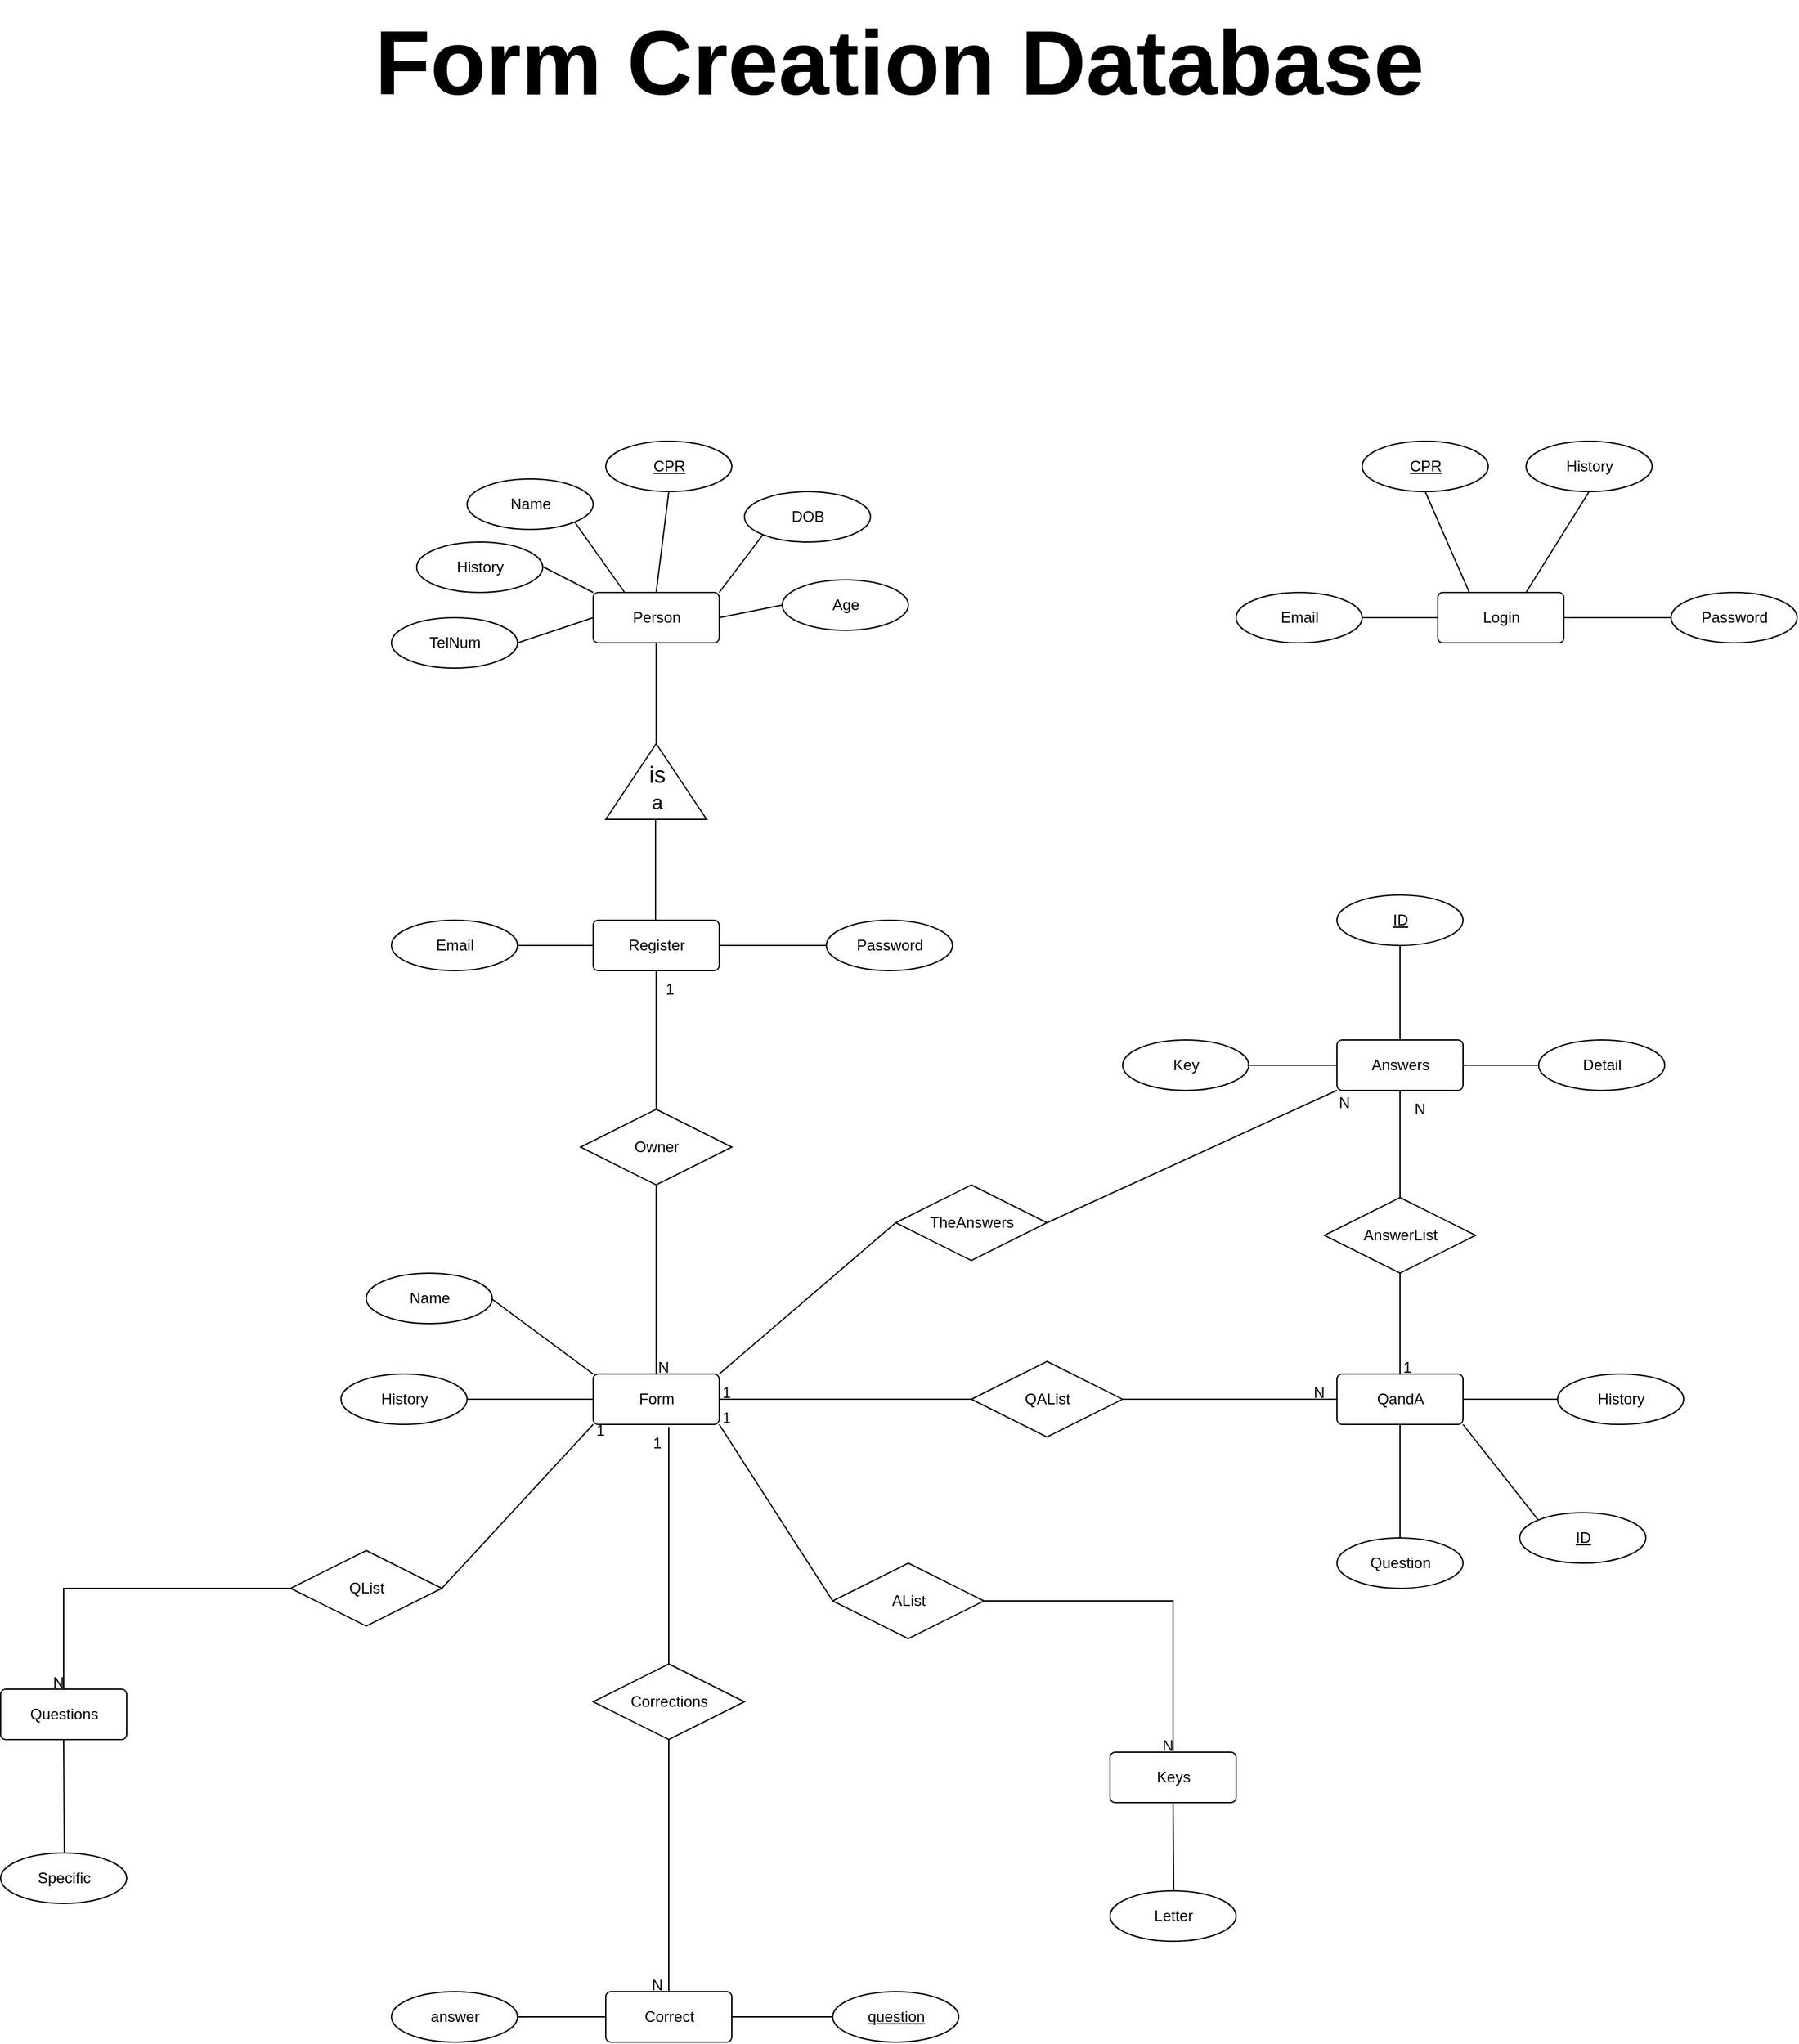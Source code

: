 <mxfile version="25.0.1">
  <diagram name="Page-1" id="txDZSW4YmTm9a8Lu6rOX">
    <mxGraphModel dx="2444" dy="735" grid="1" gridSize="10" guides="1" tooltips="1" connect="1" arrows="1" fold="1" page="1" pageScale="1" pageWidth="850" pageHeight="1100" math="0" shadow="0">
      <root>
        <mxCell id="0" />
        <mxCell id="1" parent="0" />
        <mxCell id="4LPt7A7u2BAdctlP4rSh-1" value="Person" style="rounded=1;arcSize=10;whiteSpace=wrap;html=1;align=center;" vertex="1" parent="1">
          <mxGeometry x="217.5" y="510" width="100" height="40" as="geometry" />
        </mxCell>
        <mxCell id="4LPt7A7u2BAdctlP4rSh-3" value="Name" style="ellipse;whiteSpace=wrap;html=1;align=center;" vertex="1" parent="1">
          <mxGeometry x="117.5" y="420" width="100" height="40" as="geometry" />
        </mxCell>
        <mxCell id="4LPt7A7u2BAdctlP4rSh-5" value="CPR" style="ellipse;whiteSpace=wrap;html=1;align=center;fontStyle=4;" vertex="1" parent="1">
          <mxGeometry x="227.5" y="390" width="100" height="40" as="geometry" />
        </mxCell>
        <mxCell id="4LPt7A7u2BAdctlP4rSh-6" value="History" style="ellipse;whiteSpace=wrap;html=1;align=center;" vertex="1" parent="1">
          <mxGeometry x="77.5" y="470" width="100" height="40" as="geometry" />
        </mxCell>
        <mxCell id="4LPt7A7u2BAdctlP4rSh-7" value="TelNum" style="ellipse;whiteSpace=wrap;html=1;align=center;" vertex="1" parent="1">
          <mxGeometry x="57.5" y="530" width="100" height="40" as="geometry" />
        </mxCell>
        <mxCell id="4LPt7A7u2BAdctlP4rSh-8" value="Age" style="ellipse;whiteSpace=wrap;html=1;align=center;" vertex="1" parent="1">
          <mxGeometry x="367.5" y="500" width="100" height="40" as="geometry" />
        </mxCell>
        <mxCell id="4LPt7A7u2BAdctlP4rSh-9" value="DOB" style="ellipse;whiteSpace=wrap;html=1;align=center;" vertex="1" parent="1">
          <mxGeometry x="337.5" y="430" width="100" height="40" as="geometry" />
        </mxCell>
        <mxCell id="4LPt7A7u2BAdctlP4rSh-13" value="" style="endArrow=none;html=1;rounded=0;entryX=0;entryY=0;entryDx=0;entryDy=0;" edge="1" parent="1" target="4LPt7A7u2BAdctlP4rSh-1">
          <mxGeometry relative="1" as="geometry">
            <mxPoint x="177.5" y="489.5" as="sourcePoint" />
            <mxPoint x="337.5" y="489.5" as="targetPoint" />
          </mxGeometry>
        </mxCell>
        <mxCell id="4LPt7A7u2BAdctlP4rSh-14" value="" style="endArrow=none;html=1;rounded=0;entryX=0;entryY=0.5;entryDx=0;entryDy=0;exitX=1;exitY=0.5;exitDx=0;exitDy=0;" edge="1" parent="1" source="4LPt7A7u2BAdctlP4rSh-7" target="4LPt7A7u2BAdctlP4rSh-1">
          <mxGeometry relative="1" as="geometry">
            <mxPoint x="187.5" y="499.5" as="sourcePoint" />
            <mxPoint x="227.5" y="520" as="targetPoint" />
          </mxGeometry>
        </mxCell>
        <mxCell id="4LPt7A7u2BAdctlP4rSh-15" value="" style="endArrow=none;html=1;rounded=0;entryX=0.25;entryY=0;entryDx=0;entryDy=0;exitX=1;exitY=1;exitDx=0;exitDy=0;" edge="1" parent="1" source="4LPt7A7u2BAdctlP4rSh-3" target="4LPt7A7u2BAdctlP4rSh-1">
          <mxGeometry relative="1" as="geometry">
            <mxPoint x="197.5" y="509.5" as="sourcePoint" />
            <mxPoint x="237.5" y="530" as="targetPoint" />
          </mxGeometry>
        </mxCell>
        <mxCell id="4LPt7A7u2BAdctlP4rSh-16" value="" style="endArrow=none;html=1;rounded=0;entryX=0.5;entryY=0;entryDx=0;entryDy=0;exitX=0.5;exitY=1;exitDx=0;exitDy=0;" edge="1" parent="1" source="4LPt7A7u2BAdctlP4rSh-5" target="4LPt7A7u2BAdctlP4rSh-1">
          <mxGeometry relative="1" as="geometry">
            <mxPoint x="207.5" y="519.5" as="sourcePoint" />
            <mxPoint x="247.5" y="540" as="targetPoint" />
          </mxGeometry>
        </mxCell>
        <mxCell id="4LPt7A7u2BAdctlP4rSh-17" value="" style="endArrow=none;html=1;rounded=0;entryX=1;entryY=0;entryDx=0;entryDy=0;exitX=0;exitY=1;exitDx=0;exitDy=0;" edge="1" parent="1" source="4LPt7A7u2BAdctlP4rSh-9" target="4LPt7A7u2BAdctlP4rSh-1">
          <mxGeometry relative="1" as="geometry">
            <mxPoint x="217.5" y="529.5" as="sourcePoint" />
            <mxPoint x="257.5" y="550" as="targetPoint" />
          </mxGeometry>
        </mxCell>
        <mxCell id="4LPt7A7u2BAdctlP4rSh-18" value="" style="endArrow=none;html=1;rounded=0;entryX=1;entryY=0.5;entryDx=0;entryDy=0;exitX=0;exitY=0.5;exitDx=0;exitDy=0;" edge="1" parent="1" source="4LPt7A7u2BAdctlP4rSh-8" target="4LPt7A7u2BAdctlP4rSh-1">
          <mxGeometry relative="1" as="geometry">
            <mxPoint x="227.5" y="539.5" as="sourcePoint" />
            <mxPoint x="267.5" y="560" as="targetPoint" />
          </mxGeometry>
        </mxCell>
        <mxCell id="4LPt7A7u2BAdctlP4rSh-19" value="" style="triangle;whiteSpace=wrap;html=1;rotation=-90;" vertex="1" parent="1">
          <mxGeometry x="237.5" y="620" width="60" height="80" as="geometry" />
        </mxCell>
        <mxCell id="4LPt7A7u2BAdctlP4rSh-20" value="&lt;font style=&quot;font-size: 18px;&quot;&gt;is&lt;/font&gt;&lt;div&gt;&lt;font size=&quot;3&quot;&gt;a&lt;/font&gt;&lt;/div&gt;" style="text;html=1;align=center;verticalAlign=middle;resizable=0;points=[];autosize=1;strokeColor=none;fillColor=none;" vertex="1" parent="1">
          <mxGeometry x="247.5" y="640" width="40" height="50" as="geometry" />
        </mxCell>
        <mxCell id="4LPt7A7u2BAdctlP4rSh-21" value="" style="endArrow=none;html=1;rounded=0;entryX=0.5;entryY=1;entryDx=0;entryDy=0;" edge="1" parent="1" target="4LPt7A7u2BAdctlP4rSh-1">
          <mxGeometry width="50" height="50" relative="1" as="geometry">
            <mxPoint x="267.5" y="630" as="sourcePoint" />
            <mxPoint x="317.5" y="580" as="targetPoint" />
          </mxGeometry>
        </mxCell>
        <mxCell id="4LPt7A7u2BAdctlP4rSh-22" value="" style="endArrow=none;html=1;rounded=0;entryX=0.5;entryY=1;entryDx=0;entryDy=0;" edge="1" parent="1">
          <mxGeometry width="50" height="50" relative="1" as="geometry">
            <mxPoint x="267" y="770" as="sourcePoint" />
            <mxPoint x="267" y="690" as="targetPoint" />
          </mxGeometry>
        </mxCell>
        <mxCell id="4LPt7A7u2BAdctlP4rSh-23" value="Register" style="rounded=1;arcSize=10;whiteSpace=wrap;html=1;align=center;" vertex="1" parent="1">
          <mxGeometry x="217.5" y="770" width="100" height="40" as="geometry" />
        </mxCell>
        <mxCell id="4LPt7A7u2BAdctlP4rSh-24" value="Password" style="ellipse;whiteSpace=wrap;html=1;align=center;" vertex="1" parent="1">
          <mxGeometry x="402.5" y="770" width="100" height="40" as="geometry" />
        </mxCell>
        <mxCell id="4LPt7A7u2BAdctlP4rSh-25" value="Email" style="ellipse;whiteSpace=wrap;html=1;align=center;" vertex="1" parent="1">
          <mxGeometry x="57.5" y="770" width="100" height="40" as="geometry" />
        </mxCell>
        <mxCell id="4LPt7A7u2BAdctlP4rSh-26" value="" style="endArrow=none;html=1;rounded=0;" edge="1" parent="1" target="4LPt7A7u2BAdctlP4rSh-24">
          <mxGeometry width="50" height="50" relative="1" as="geometry">
            <mxPoint x="317.5" y="790" as="sourcePoint" />
            <mxPoint x="367.5" y="740" as="targetPoint" />
          </mxGeometry>
        </mxCell>
        <mxCell id="4LPt7A7u2BAdctlP4rSh-27" value="" style="endArrow=none;html=1;rounded=0;entryX=0;entryY=0.5;entryDx=0;entryDy=0;" edge="1" parent="1" target="4LPt7A7u2BAdctlP4rSh-23">
          <mxGeometry width="50" height="50" relative="1" as="geometry">
            <mxPoint x="157.5" y="790" as="sourcePoint" />
            <mxPoint x="207.5" y="740" as="targetPoint" />
          </mxGeometry>
        </mxCell>
        <mxCell id="4LPt7A7u2BAdctlP4rSh-28" value="Login" style="rounded=1;arcSize=10;whiteSpace=wrap;html=1;align=center;" vertex="1" parent="1">
          <mxGeometry x="887.5" y="510" width="100" height="40" as="geometry" />
        </mxCell>
        <mxCell id="4LPt7A7u2BAdctlP4rSh-29" value="Password" style="ellipse;whiteSpace=wrap;html=1;align=center;" vertex="1" parent="1">
          <mxGeometry x="1072.5" y="510" width="100" height="40" as="geometry" />
        </mxCell>
        <mxCell id="4LPt7A7u2BAdctlP4rSh-30" value="Email" style="ellipse;whiteSpace=wrap;html=1;align=center;" vertex="1" parent="1">
          <mxGeometry x="727.5" y="510" width="100" height="40" as="geometry" />
        </mxCell>
        <mxCell id="4LPt7A7u2BAdctlP4rSh-31" value="" style="endArrow=none;html=1;rounded=0;" edge="1" parent="1" target="4LPt7A7u2BAdctlP4rSh-29">
          <mxGeometry width="50" height="50" relative="1" as="geometry">
            <mxPoint x="987.5" y="530" as="sourcePoint" />
            <mxPoint x="1037.5" y="480" as="targetPoint" />
          </mxGeometry>
        </mxCell>
        <mxCell id="4LPt7A7u2BAdctlP4rSh-32" value="" style="endArrow=none;html=1;rounded=0;entryX=0;entryY=0.5;entryDx=0;entryDy=0;" edge="1" parent="1" target="4LPt7A7u2BAdctlP4rSh-28">
          <mxGeometry width="50" height="50" relative="1" as="geometry">
            <mxPoint x="827.5" y="530" as="sourcePoint" />
            <mxPoint x="877.5" y="480" as="targetPoint" />
          </mxGeometry>
        </mxCell>
        <mxCell id="4LPt7A7u2BAdctlP4rSh-34" value="CPR" style="ellipse;whiteSpace=wrap;html=1;align=center;fontStyle=4;" vertex="1" parent="1">
          <mxGeometry x="827.5" y="390" width="100" height="40" as="geometry" />
        </mxCell>
        <mxCell id="4LPt7A7u2BAdctlP4rSh-35" value="" style="endArrow=none;html=1;rounded=0;entryX=0.5;entryY=1;entryDx=0;entryDy=0;exitX=0.25;exitY=0;exitDx=0;exitDy=0;" edge="1" parent="1" source="4LPt7A7u2BAdctlP4rSh-28" target="4LPt7A7u2BAdctlP4rSh-34">
          <mxGeometry width="50" height="50" relative="1" as="geometry">
            <mxPoint x="937.5" y="510" as="sourcePoint" />
            <mxPoint x="987.5" y="460" as="targetPoint" />
          </mxGeometry>
        </mxCell>
        <mxCell id="4LPt7A7u2BAdctlP4rSh-36" value="History" style="ellipse;whiteSpace=wrap;html=1;align=center;" vertex="1" parent="1">
          <mxGeometry x="957.5" y="390" width="100" height="40" as="geometry" />
        </mxCell>
        <mxCell id="4LPt7A7u2BAdctlP4rSh-37" value="" style="endArrow=none;html=1;rounded=0;entryX=0.5;entryY=1;entryDx=0;entryDy=0;" edge="1" parent="1" target="4LPt7A7u2BAdctlP4rSh-36">
          <mxGeometry width="50" height="50" relative="1" as="geometry">
            <mxPoint x="957.5" y="510" as="sourcePoint" />
            <mxPoint x="1007.5" y="460" as="targetPoint" />
          </mxGeometry>
        </mxCell>
        <mxCell id="4LPt7A7u2BAdctlP4rSh-38" value="Answers" style="rounded=1;arcSize=10;whiteSpace=wrap;html=1;align=center;" vertex="1" parent="1">
          <mxGeometry x="807.5" y="865" width="100" height="40" as="geometry" />
        </mxCell>
        <mxCell id="4LPt7A7u2BAdctlP4rSh-40" value="Detail" style="ellipse;whiteSpace=wrap;html=1;align=center;" vertex="1" parent="1">
          <mxGeometry x="967.5" y="865" width="100" height="40" as="geometry" />
        </mxCell>
        <mxCell id="4LPt7A7u2BAdctlP4rSh-41" value="Key" style="ellipse;whiteSpace=wrap;html=1;align=center;" vertex="1" parent="1">
          <mxGeometry x="637.5" y="865" width="100" height="40" as="geometry" />
        </mxCell>
        <mxCell id="4LPt7A7u2BAdctlP4rSh-42" value="ID" style="ellipse;whiteSpace=wrap;html=1;align=center;fontStyle=4;" vertex="1" parent="1">
          <mxGeometry x="807.5" y="750" width="100" height="40" as="geometry" />
        </mxCell>
        <mxCell id="4LPt7A7u2BAdctlP4rSh-43" value="" style="endArrow=none;html=1;rounded=0;entryX=0.5;entryY=1;entryDx=0;entryDy=0;exitX=0.5;exitY=0;exitDx=0;exitDy=0;" edge="1" parent="1" source="4LPt7A7u2BAdctlP4rSh-38" target="4LPt7A7u2BAdctlP4rSh-42">
          <mxGeometry width="50" height="50" relative="1" as="geometry">
            <mxPoint x="852.5" y="865" as="sourcePoint" />
            <mxPoint x="902.5" y="815" as="targetPoint" />
          </mxGeometry>
        </mxCell>
        <mxCell id="4LPt7A7u2BAdctlP4rSh-44" value="" style="endArrow=none;html=1;rounded=0;entryX=0;entryY=0.5;entryDx=0;entryDy=0;exitX=0.5;exitY=0;exitDx=0;exitDy=0;" edge="1" parent="1" target="4LPt7A7u2BAdctlP4rSh-38">
          <mxGeometry width="50" height="50" relative="1" as="geometry">
            <mxPoint x="736.5" y="885" as="sourcePoint" />
            <mxPoint x="736.5" y="810" as="targetPoint" />
          </mxGeometry>
        </mxCell>
        <mxCell id="4LPt7A7u2BAdctlP4rSh-45" value="" style="endArrow=none;html=1;rounded=0;entryX=0;entryY=0.5;entryDx=0;entryDy=0;exitX=0.5;exitY=0;exitDx=0;exitDy=0;" edge="1" parent="1" target="4LPt7A7u2BAdctlP4rSh-40">
          <mxGeometry width="50" height="50" relative="1" as="geometry">
            <mxPoint x="907.5" y="885" as="sourcePoint" />
            <mxPoint x="907.5" y="810" as="targetPoint" />
          </mxGeometry>
        </mxCell>
        <mxCell id="4LPt7A7u2BAdctlP4rSh-46" value="QandA" style="rounded=1;arcSize=10;whiteSpace=wrap;html=1;align=center;" vertex="1" parent="1">
          <mxGeometry x="807.5" y="1130" width="100" height="40" as="geometry" />
        </mxCell>
        <mxCell id="4LPt7A7u2BAdctlP4rSh-47" value="AnswerList" style="shape=rhombus;perimeter=rhombusPerimeter;whiteSpace=wrap;html=1;align=center;" vertex="1" parent="1">
          <mxGeometry x="797.5" y="990" width="120" height="60" as="geometry" />
        </mxCell>
        <mxCell id="4LPt7A7u2BAdctlP4rSh-48" value="" style="endArrow=none;html=1;rounded=0;entryX=0.5;entryY=1;entryDx=0;entryDy=0;exitX=0.5;exitY=0;exitDx=0;exitDy=0;" edge="1" parent="1" source="4LPt7A7u2BAdctlP4rSh-47" target="4LPt7A7u2BAdctlP4rSh-38">
          <mxGeometry width="50" height="50" relative="1" as="geometry">
            <mxPoint x="857" y="985" as="sourcePoint" />
            <mxPoint x="857" y="910" as="targetPoint" />
          </mxGeometry>
        </mxCell>
        <mxCell id="4LPt7A7u2BAdctlP4rSh-49" value="" style="endArrow=none;html=1;rounded=0;entryX=0.5;entryY=1;entryDx=0;entryDy=0;exitX=0.5;exitY=0;exitDx=0;exitDy=0;" edge="1" parent="1" source="4LPt7A7u2BAdctlP4rSh-46" target="4LPt7A7u2BAdctlP4rSh-47">
          <mxGeometry width="50" height="50" relative="1" as="geometry">
            <mxPoint x="857" y="1130" as="sourcePoint" />
            <mxPoint x="857" y="1055" as="targetPoint" />
          </mxGeometry>
        </mxCell>
        <mxCell id="4LPt7A7u2BAdctlP4rSh-50" value="Question" style="ellipse;whiteSpace=wrap;html=1;align=center;" vertex="1" parent="1">
          <mxGeometry x="807.5" y="1260" width="100" height="40" as="geometry" />
        </mxCell>
        <mxCell id="4LPt7A7u2BAdctlP4rSh-51" value="History" style="ellipse;whiteSpace=wrap;html=1;align=center;" vertex="1" parent="1">
          <mxGeometry x="982.5" y="1130" width="100" height="40" as="geometry" />
        </mxCell>
        <mxCell id="4LPt7A7u2BAdctlP4rSh-53" value="ID" style="ellipse;whiteSpace=wrap;html=1;align=center;fontStyle=4;" vertex="1" parent="1">
          <mxGeometry x="952.5" y="1240" width="100" height="40" as="geometry" />
        </mxCell>
        <mxCell id="4LPt7A7u2BAdctlP4rSh-54" value="" style="endArrow=none;html=1;rounded=0;entryX=0.5;entryY=1;entryDx=0;entryDy=0;exitX=0.5;exitY=0;exitDx=0;exitDy=0;" edge="1" parent="1" source="4LPt7A7u2BAdctlP4rSh-50" target="4LPt7A7u2BAdctlP4rSh-46">
          <mxGeometry width="50" height="50" relative="1" as="geometry">
            <mxPoint x="857" y="1245" as="sourcePoint" />
            <mxPoint x="857" y="1170" as="targetPoint" />
          </mxGeometry>
        </mxCell>
        <mxCell id="4LPt7A7u2BAdctlP4rSh-55" value="" style="endArrow=none;html=1;rounded=0;entryX=0;entryY=0.5;entryDx=0;entryDy=0;exitX=1;exitY=0.5;exitDx=0;exitDy=0;" edge="1" parent="1" source="4LPt7A7u2BAdctlP4rSh-46" target="4LPt7A7u2BAdctlP4rSh-51">
          <mxGeometry width="50" height="50" relative="1" as="geometry">
            <mxPoint x="907.5" y="1155" as="sourcePoint" />
            <mxPoint x="907.5" y="1080" as="targetPoint" />
          </mxGeometry>
        </mxCell>
        <mxCell id="4LPt7A7u2BAdctlP4rSh-56" value="" style="endArrow=none;html=1;rounded=0;exitX=0;exitY=0;exitDx=0;exitDy=0;entryX=1;entryY=1;entryDx=0;entryDy=0;" edge="1" parent="1" source="4LPt7A7u2BAdctlP4rSh-53" target="4LPt7A7u2BAdctlP4rSh-46">
          <mxGeometry width="50" height="50" relative="1" as="geometry">
            <mxPoint x="906.5" y="1245" as="sourcePoint" />
            <mxPoint x="912.5" y="1170" as="targetPoint" />
          </mxGeometry>
        </mxCell>
        <mxCell id="4LPt7A7u2BAdctlP4rSh-57" value="Form" style="rounded=1;arcSize=10;whiteSpace=wrap;html=1;align=center;" vertex="1" parent="1">
          <mxGeometry x="217.5" y="1130" width="100" height="40" as="geometry" />
        </mxCell>
        <mxCell id="4LPt7A7u2BAdctlP4rSh-58" value="Owner" style="shape=rhombus;perimeter=rhombusPerimeter;whiteSpace=wrap;html=1;align=center;" vertex="1" parent="1">
          <mxGeometry x="207.5" y="920" width="120" height="60" as="geometry" />
        </mxCell>
        <mxCell id="4LPt7A7u2BAdctlP4rSh-59" value="" style="endArrow=none;html=1;rounded=0;entryX=0.5;entryY=1;entryDx=0;entryDy=0;" edge="1" parent="1" target="4LPt7A7u2BAdctlP4rSh-23">
          <mxGeometry width="50" height="50" relative="1" as="geometry">
            <mxPoint x="267.5" y="920" as="sourcePoint" />
            <mxPoint x="267" y="845" as="targetPoint" />
          </mxGeometry>
        </mxCell>
        <mxCell id="4LPt7A7u2BAdctlP4rSh-60" value="" style="endArrow=none;html=1;rounded=0;entryX=0.5;entryY=1;entryDx=0;entryDy=0;exitX=0.5;exitY=0;exitDx=0;exitDy=0;" edge="1" parent="1" source="4LPt7A7u2BAdctlP4rSh-57" target="4LPt7A7u2BAdctlP4rSh-58">
          <mxGeometry width="50" height="50" relative="1" as="geometry">
            <mxPoint x="267" y="1130" as="sourcePoint" />
            <mxPoint x="267" y="1055" as="targetPoint" />
          </mxGeometry>
        </mxCell>
        <mxCell id="4LPt7A7u2BAdctlP4rSh-61" value="History" style="ellipse;whiteSpace=wrap;html=1;align=center;" vertex="1" parent="1">
          <mxGeometry x="17.5" y="1130" width="100" height="40" as="geometry" />
        </mxCell>
        <mxCell id="4LPt7A7u2BAdctlP4rSh-62" value="Name" style="ellipse;whiteSpace=wrap;html=1;align=center;" vertex="1" parent="1">
          <mxGeometry x="37.5" y="1050" width="100" height="40" as="geometry" />
        </mxCell>
        <mxCell id="4LPt7A7u2BAdctlP4rSh-63" value="" style="endArrow=none;html=1;rounded=0;entryX=0.5;entryY=1;entryDx=0;entryDy=0;exitX=0;exitY=0;exitDx=0;exitDy=0;" edge="1" parent="1" source="4LPt7A7u2BAdctlP4rSh-57">
          <mxGeometry width="50" height="50" relative="1" as="geometry">
            <mxPoint x="136.5" y="1145" as="sourcePoint" />
            <mxPoint x="136.5" y="1070" as="targetPoint" />
          </mxGeometry>
        </mxCell>
        <mxCell id="4LPt7A7u2BAdctlP4rSh-64" value="" style="endArrow=none;html=1;rounded=0;entryX=0;entryY=0.5;entryDx=0;entryDy=0;exitX=1;exitY=0.5;exitDx=0;exitDy=0;" edge="1" parent="1" source="4LPt7A7u2BAdctlP4rSh-61" target="4LPt7A7u2BAdctlP4rSh-57">
          <mxGeometry width="50" height="50" relative="1" as="geometry">
            <mxPoint x="136.5" y="1195" as="sourcePoint" />
            <mxPoint x="136.5" y="1120" as="targetPoint" />
          </mxGeometry>
        </mxCell>
        <mxCell id="4LPt7A7u2BAdctlP4rSh-65" value="Correct" style="rounded=1;arcSize=10;whiteSpace=wrap;html=1;align=center;" vertex="1" parent="1">
          <mxGeometry x="227.5" y="1620" width="100" height="40" as="geometry" />
        </mxCell>
        <mxCell id="4LPt7A7u2BAdctlP4rSh-66" value="answer" style="ellipse;whiteSpace=wrap;html=1;align=center;" vertex="1" parent="1">
          <mxGeometry x="57.5" y="1620" width="100" height="40" as="geometry" />
        </mxCell>
        <mxCell id="4LPt7A7u2BAdctlP4rSh-67" value="question" style="ellipse;whiteSpace=wrap;html=1;align=center;fontStyle=4;" vertex="1" parent="1">
          <mxGeometry x="407.5" y="1620" width="100" height="40" as="geometry" />
        </mxCell>
        <mxCell id="4LPt7A7u2BAdctlP4rSh-68" value="" style="endArrow=none;html=1;rounded=0;exitX=0;exitY=0.5;exitDx=0;exitDy=0;" edge="1" parent="1" source="4LPt7A7u2BAdctlP4rSh-65">
          <mxGeometry width="50" height="50" relative="1" as="geometry">
            <mxPoint x="157.5" y="1715" as="sourcePoint" />
            <mxPoint x="157.5" y="1640" as="targetPoint" />
          </mxGeometry>
        </mxCell>
        <mxCell id="4LPt7A7u2BAdctlP4rSh-69" value="" style="endArrow=none;html=1;rounded=0;entryX=0;entryY=0.5;entryDx=0;entryDy=0;exitX=1;exitY=0.5;exitDx=0;exitDy=0;" edge="1" parent="1" source="4LPt7A7u2BAdctlP4rSh-65" target="4LPt7A7u2BAdctlP4rSh-67">
          <mxGeometry width="50" height="50" relative="1" as="geometry">
            <mxPoint x="327.5" y="1655" as="sourcePoint" />
            <mxPoint x="327.5" y="1580" as="targetPoint" />
          </mxGeometry>
        </mxCell>
        <mxCell id="4LPt7A7u2BAdctlP4rSh-70" value="Corrections" style="shape=rhombus;perimeter=rhombusPerimeter;whiteSpace=wrap;html=1;align=center;" vertex="1" parent="1">
          <mxGeometry x="217.5" y="1360" width="120" height="60" as="geometry" />
        </mxCell>
        <mxCell id="4LPt7A7u2BAdctlP4rSh-71" value="" style="endArrow=none;html=1;rounded=0;entryX=0.5;entryY=1;entryDx=0;entryDy=0;exitX=0.5;exitY=0;exitDx=0;exitDy=0;" edge="1" parent="1" source="4LPt7A7u2BAdctlP4rSh-65" target="4LPt7A7u2BAdctlP4rSh-70">
          <mxGeometry width="50" height="50" relative="1" as="geometry">
            <mxPoint x="282" y="1475" as="sourcePoint" />
            <mxPoint x="282" y="1400" as="targetPoint" />
          </mxGeometry>
        </mxCell>
        <mxCell id="4LPt7A7u2BAdctlP4rSh-72" value="" style="endArrow=none;html=1;rounded=0;entryX=0.6;entryY=1.05;entryDx=0;entryDy=0;entryPerimeter=0;exitX=0.5;exitY=0;exitDx=0;exitDy=0;" edge="1" parent="1" source="4LPt7A7u2BAdctlP4rSh-70" target="4LPt7A7u2BAdctlP4rSh-57">
          <mxGeometry width="50" height="50" relative="1" as="geometry">
            <mxPoint x="277.5" y="1330" as="sourcePoint" />
            <mxPoint x="327.5" y="1280" as="targetPoint" />
          </mxGeometry>
        </mxCell>
        <mxCell id="4LPt7A7u2BAdctlP4rSh-73" value="QAList" style="shape=rhombus;perimeter=rhombusPerimeter;whiteSpace=wrap;html=1;align=center;" vertex="1" parent="1">
          <mxGeometry x="517.5" y="1120" width="120" height="60" as="geometry" />
        </mxCell>
        <mxCell id="4LPt7A7u2BAdctlP4rSh-74" value="" style="endArrow=none;html=1;rounded=0;entryX=0;entryY=0.5;entryDx=0;entryDy=0;exitX=1;exitY=0.5;exitDx=0;exitDy=0;" edge="1" parent="1" source="4LPt7A7u2BAdctlP4rSh-57" target="4LPt7A7u2BAdctlP4rSh-73">
          <mxGeometry width="50" height="50" relative="1" as="geometry">
            <mxPoint x="316.5" y="1155" as="sourcePoint" />
            <mxPoint x="316.5" y="1080" as="targetPoint" />
          </mxGeometry>
        </mxCell>
        <mxCell id="4LPt7A7u2BAdctlP4rSh-75" value="" style="endArrow=none;html=1;rounded=0;entryX=0;entryY=0.5;entryDx=0;entryDy=0;exitX=1;exitY=0.5;exitDx=0;exitDy=0;" edge="1" parent="1" source="4LPt7A7u2BAdctlP4rSh-73" target="4LPt7A7u2BAdctlP4rSh-46">
          <mxGeometry width="50" height="50" relative="1" as="geometry">
            <mxPoint x="636.5" y="1155" as="sourcePoint" />
            <mxPoint x="636.5" y="1080" as="targetPoint" />
          </mxGeometry>
        </mxCell>
        <mxCell id="4LPt7A7u2BAdctlP4rSh-76" value="TheAnswers" style="shape=rhombus;perimeter=rhombusPerimeter;whiteSpace=wrap;html=1;align=center;" vertex="1" parent="1">
          <mxGeometry x="457.5" y="980" width="120" height="60" as="geometry" />
        </mxCell>
        <mxCell id="4LPt7A7u2BAdctlP4rSh-77" value="" style="endArrow=none;html=1;rounded=0;entryX=0;entryY=0.5;entryDx=0;entryDy=0;exitX=1;exitY=0;exitDx=0;exitDy=0;" edge="1" parent="1" source="4LPt7A7u2BAdctlP4rSh-57" target="4LPt7A7u2BAdctlP4rSh-76">
          <mxGeometry width="50" height="50" relative="1" as="geometry">
            <mxPoint x="317.5" y="1130" as="sourcePoint" />
            <mxPoint x="367.5" y="1080" as="targetPoint" />
          </mxGeometry>
        </mxCell>
        <mxCell id="4LPt7A7u2BAdctlP4rSh-78" value="" style="endArrow=none;html=1;rounded=0;entryX=0;entryY=1;entryDx=0;entryDy=0;exitX=1;exitY=0.5;exitDx=0;exitDy=0;" edge="1" parent="1" source="4LPt7A7u2BAdctlP4rSh-76" target="4LPt7A7u2BAdctlP4rSh-38">
          <mxGeometry width="50" height="50" relative="1" as="geometry">
            <mxPoint x="576.5" y="1015" as="sourcePoint" />
            <mxPoint x="576.5" y="940" as="targetPoint" />
          </mxGeometry>
        </mxCell>
        <mxCell id="4LPt7A7u2BAdctlP4rSh-79" value="Questions" style="rounded=1;arcSize=10;whiteSpace=wrap;html=1;align=center;" vertex="1" parent="1">
          <mxGeometry x="-252.5" y="1380" width="100" height="40" as="geometry" />
        </mxCell>
        <mxCell id="4LPt7A7u2BAdctlP4rSh-80" value="QList" style="shape=rhombus;perimeter=rhombusPerimeter;whiteSpace=wrap;html=1;align=center;" vertex="1" parent="1">
          <mxGeometry x="-22.5" y="1270" width="120" height="60" as="geometry" />
        </mxCell>
        <mxCell id="4LPt7A7u2BAdctlP4rSh-81" value="" style="endArrow=none;html=1;rounded=0;entryX=0;entryY=0.5;entryDx=0;entryDy=0;exitX=0.5;exitY=0;exitDx=0;exitDy=0;edgeStyle=orthogonalEdgeStyle;" edge="1" parent="1" source="4LPt7A7u2BAdctlP4rSh-79" target="4LPt7A7u2BAdctlP4rSh-80">
          <mxGeometry width="50" height="50" relative="1" as="geometry">
            <mxPoint x="-152.5" y="1375" as="sourcePoint" />
            <mxPoint x="-152.5" y="1300" as="targetPoint" />
          </mxGeometry>
        </mxCell>
        <mxCell id="4LPt7A7u2BAdctlP4rSh-82" value="" style="endArrow=none;html=1;rounded=0;entryX=0;entryY=1;entryDx=0;entryDy=0;exitX=1;exitY=0.5;exitDx=0;exitDy=0;" edge="1" parent="1" source="4LPt7A7u2BAdctlP4rSh-80" target="4LPt7A7u2BAdctlP4rSh-57">
          <mxGeometry width="50" height="50" relative="1" as="geometry">
            <mxPoint x="137.5" y="1300" as="sourcePoint" />
            <mxPoint x="97.5" y="1222.5" as="targetPoint" />
          </mxGeometry>
        </mxCell>
        <mxCell id="4LPt7A7u2BAdctlP4rSh-83" value="Keys" style="rounded=1;arcSize=10;whiteSpace=wrap;html=1;align=center;" vertex="1" parent="1">
          <mxGeometry x="627.5" y="1430" width="100" height="40" as="geometry" />
        </mxCell>
        <mxCell id="4LPt7A7u2BAdctlP4rSh-84" value="AList" style="shape=rhombus;perimeter=rhombusPerimeter;whiteSpace=wrap;html=1;align=center;" vertex="1" parent="1">
          <mxGeometry x="407.5" y="1280" width="120" height="60" as="geometry" />
        </mxCell>
        <mxCell id="4LPt7A7u2BAdctlP4rSh-85" value="" style="endArrow=none;html=1;rounded=0;entryX=1;entryY=1;entryDx=0;entryDy=0;" edge="1" parent="1" target="4LPt7A7u2BAdctlP4rSh-57">
          <mxGeometry width="50" height="50" relative="1" as="geometry">
            <mxPoint x="407.5" y="1310" as="sourcePoint" />
            <mxPoint x="407.5" y="1240" as="targetPoint" />
          </mxGeometry>
        </mxCell>
        <mxCell id="4LPt7A7u2BAdctlP4rSh-86" value="" style="endArrow=none;html=1;rounded=0;exitX=0.5;exitY=0;exitDx=0;exitDy=0;entryX=1;entryY=0.5;entryDx=0;entryDy=0;edgeStyle=orthogonalEdgeStyle;" edge="1" parent="1" source="4LPt7A7u2BAdctlP4rSh-83" target="4LPt7A7u2BAdctlP4rSh-84">
          <mxGeometry width="50" height="50" relative="1" as="geometry">
            <mxPoint x="527.5" y="1380" as="sourcePoint" />
            <mxPoint x="567.5" y="1340" as="targetPoint" />
          </mxGeometry>
        </mxCell>
        <mxCell id="4LPt7A7u2BAdctlP4rSh-87" value="N" style="text;html=1;align=center;verticalAlign=middle;resizable=0;points=[];autosize=1;strokeColor=none;fillColor=none;" vertex="1" parent="1">
          <mxGeometry x="797.5" y="900" width="30" height="30" as="geometry" />
        </mxCell>
        <mxCell id="4LPt7A7u2BAdctlP4rSh-88" value="N" style="text;html=1;align=center;verticalAlign=middle;resizable=0;points=[];autosize=1;strokeColor=none;fillColor=none;" vertex="1" parent="1">
          <mxGeometry x="857.5" y="905" width="30" height="30" as="geometry" />
        </mxCell>
        <mxCell id="4LPt7A7u2BAdctlP4rSh-89" value="N" style="text;html=1;align=center;verticalAlign=middle;resizable=0;points=[];autosize=1;strokeColor=none;fillColor=none;" vertex="1" parent="1">
          <mxGeometry x="-222.5" y="1360" width="30" height="30" as="geometry" />
        </mxCell>
        <mxCell id="4LPt7A7u2BAdctlP4rSh-90" value="N" style="text;html=1;align=center;verticalAlign=middle;resizable=0;points=[];autosize=1;strokeColor=none;fillColor=none;" vertex="1" parent="1">
          <mxGeometry x="657.5" y="1410" width="30" height="30" as="geometry" />
        </mxCell>
        <mxCell id="4LPt7A7u2BAdctlP4rSh-91" value="N" style="text;html=1;align=center;verticalAlign=middle;resizable=0;points=[];autosize=1;strokeColor=none;fillColor=none;" vertex="1" parent="1">
          <mxGeometry x="252.5" y="1600" width="30" height="30" as="geometry" />
        </mxCell>
        <mxCell id="4LPt7A7u2BAdctlP4rSh-92" value="1" style="text;html=1;align=center;verticalAlign=middle;resizable=0;points=[];autosize=1;strokeColor=none;fillColor=none;" vertex="1" parent="1">
          <mxGeometry x="262.5" y="810" width="30" height="30" as="geometry" />
        </mxCell>
        <mxCell id="4LPt7A7u2BAdctlP4rSh-96" value="1" style="text;html=1;align=center;verticalAlign=middle;resizable=0;points=[];autosize=1;strokeColor=none;fillColor=none;" vertex="1" parent="1">
          <mxGeometry x="252.5" y="1170" width="30" height="30" as="geometry" />
        </mxCell>
        <mxCell id="4LPt7A7u2BAdctlP4rSh-97" value="1" style="text;html=1;align=center;verticalAlign=middle;resizable=0;points=[];autosize=1;strokeColor=none;fillColor=none;" vertex="1" parent="1">
          <mxGeometry x="207.5" y="1160" width="30" height="30" as="geometry" />
        </mxCell>
        <mxCell id="4LPt7A7u2BAdctlP4rSh-98" value="1" style="text;html=1;align=center;verticalAlign=middle;resizable=0;points=[];autosize=1;strokeColor=none;fillColor=none;" vertex="1" parent="1">
          <mxGeometry x="307.5" y="1150" width="30" height="30" as="geometry" />
        </mxCell>
        <mxCell id="4LPt7A7u2BAdctlP4rSh-99" value="1" style="text;html=1;align=center;verticalAlign=middle;resizable=0;points=[];autosize=1;strokeColor=none;fillColor=none;" vertex="1" parent="1">
          <mxGeometry x="847.5" y="1110" width="30" height="30" as="geometry" />
        </mxCell>
        <mxCell id="4LPt7A7u2BAdctlP4rSh-100" value="N" style="text;html=1;align=center;verticalAlign=middle;resizable=0;points=[];autosize=1;strokeColor=none;fillColor=none;" vertex="1" parent="1">
          <mxGeometry x="777.5" y="1130" width="30" height="30" as="geometry" />
        </mxCell>
        <mxCell id="4LPt7A7u2BAdctlP4rSh-101" value="1" style="text;html=1;align=center;verticalAlign=middle;resizable=0;points=[];autosize=1;strokeColor=none;fillColor=none;" vertex="1" parent="1">
          <mxGeometry x="307.5" y="1130" width="30" height="30" as="geometry" />
        </mxCell>
        <mxCell id="4LPt7A7u2BAdctlP4rSh-102" value="&lt;b&gt;&lt;font style=&quot;font-size: 72px;&quot;&gt;Form Creation Database&lt;/font&gt;&lt;/b&gt;" style="text;html=1;align=center;verticalAlign=middle;resizable=0;points=[];autosize=1;strokeColor=none;fillColor=none;" vertex="1" parent="1">
          <mxGeometry x="30" y="40" width="860" height="100" as="geometry" />
        </mxCell>
        <mxCell id="4LPt7A7u2BAdctlP4rSh-103" value="N" style="text;html=1;align=center;verticalAlign=middle;resizable=0;points=[];autosize=1;strokeColor=none;fillColor=none;" vertex="1" parent="1">
          <mxGeometry x="257.5" y="1110" width="30" height="30" as="geometry" />
        </mxCell>
        <mxCell id="4LPt7A7u2BAdctlP4rSh-104" value="" style="endArrow=none;html=1;rounded=0;" edge="1" parent="1">
          <mxGeometry width="50" height="50" relative="1" as="geometry">
            <mxPoint x="-202" y="1510" as="sourcePoint" />
            <mxPoint x="-202.5" y="1420" as="targetPoint" />
          </mxGeometry>
        </mxCell>
        <mxCell id="4LPt7A7u2BAdctlP4rSh-105" value="Specific" style="ellipse;whiteSpace=wrap;html=1;align=center;" vertex="1" parent="1">
          <mxGeometry x="-252.5" y="1510" width="100" height="40" as="geometry" />
        </mxCell>
        <mxCell id="4LPt7A7u2BAdctlP4rSh-106" value="" style="endArrow=none;html=1;rounded=0;" edge="1" parent="1">
          <mxGeometry width="50" height="50" relative="1" as="geometry">
            <mxPoint x="678" y="1540" as="sourcePoint" />
            <mxPoint x="677.5" y="1470" as="targetPoint" />
          </mxGeometry>
        </mxCell>
        <mxCell id="4LPt7A7u2BAdctlP4rSh-107" value="Letter" style="ellipse;whiteSpace=wrap;html=1;align=center;" vertex="1" parent="1">
          <mxGeometry x="627.5" y="1540" width="100" height="40" as="geometry" />
        </mxCell>
      </root>
    </mxGraphModel>
  </diagram>
</mxfile>

